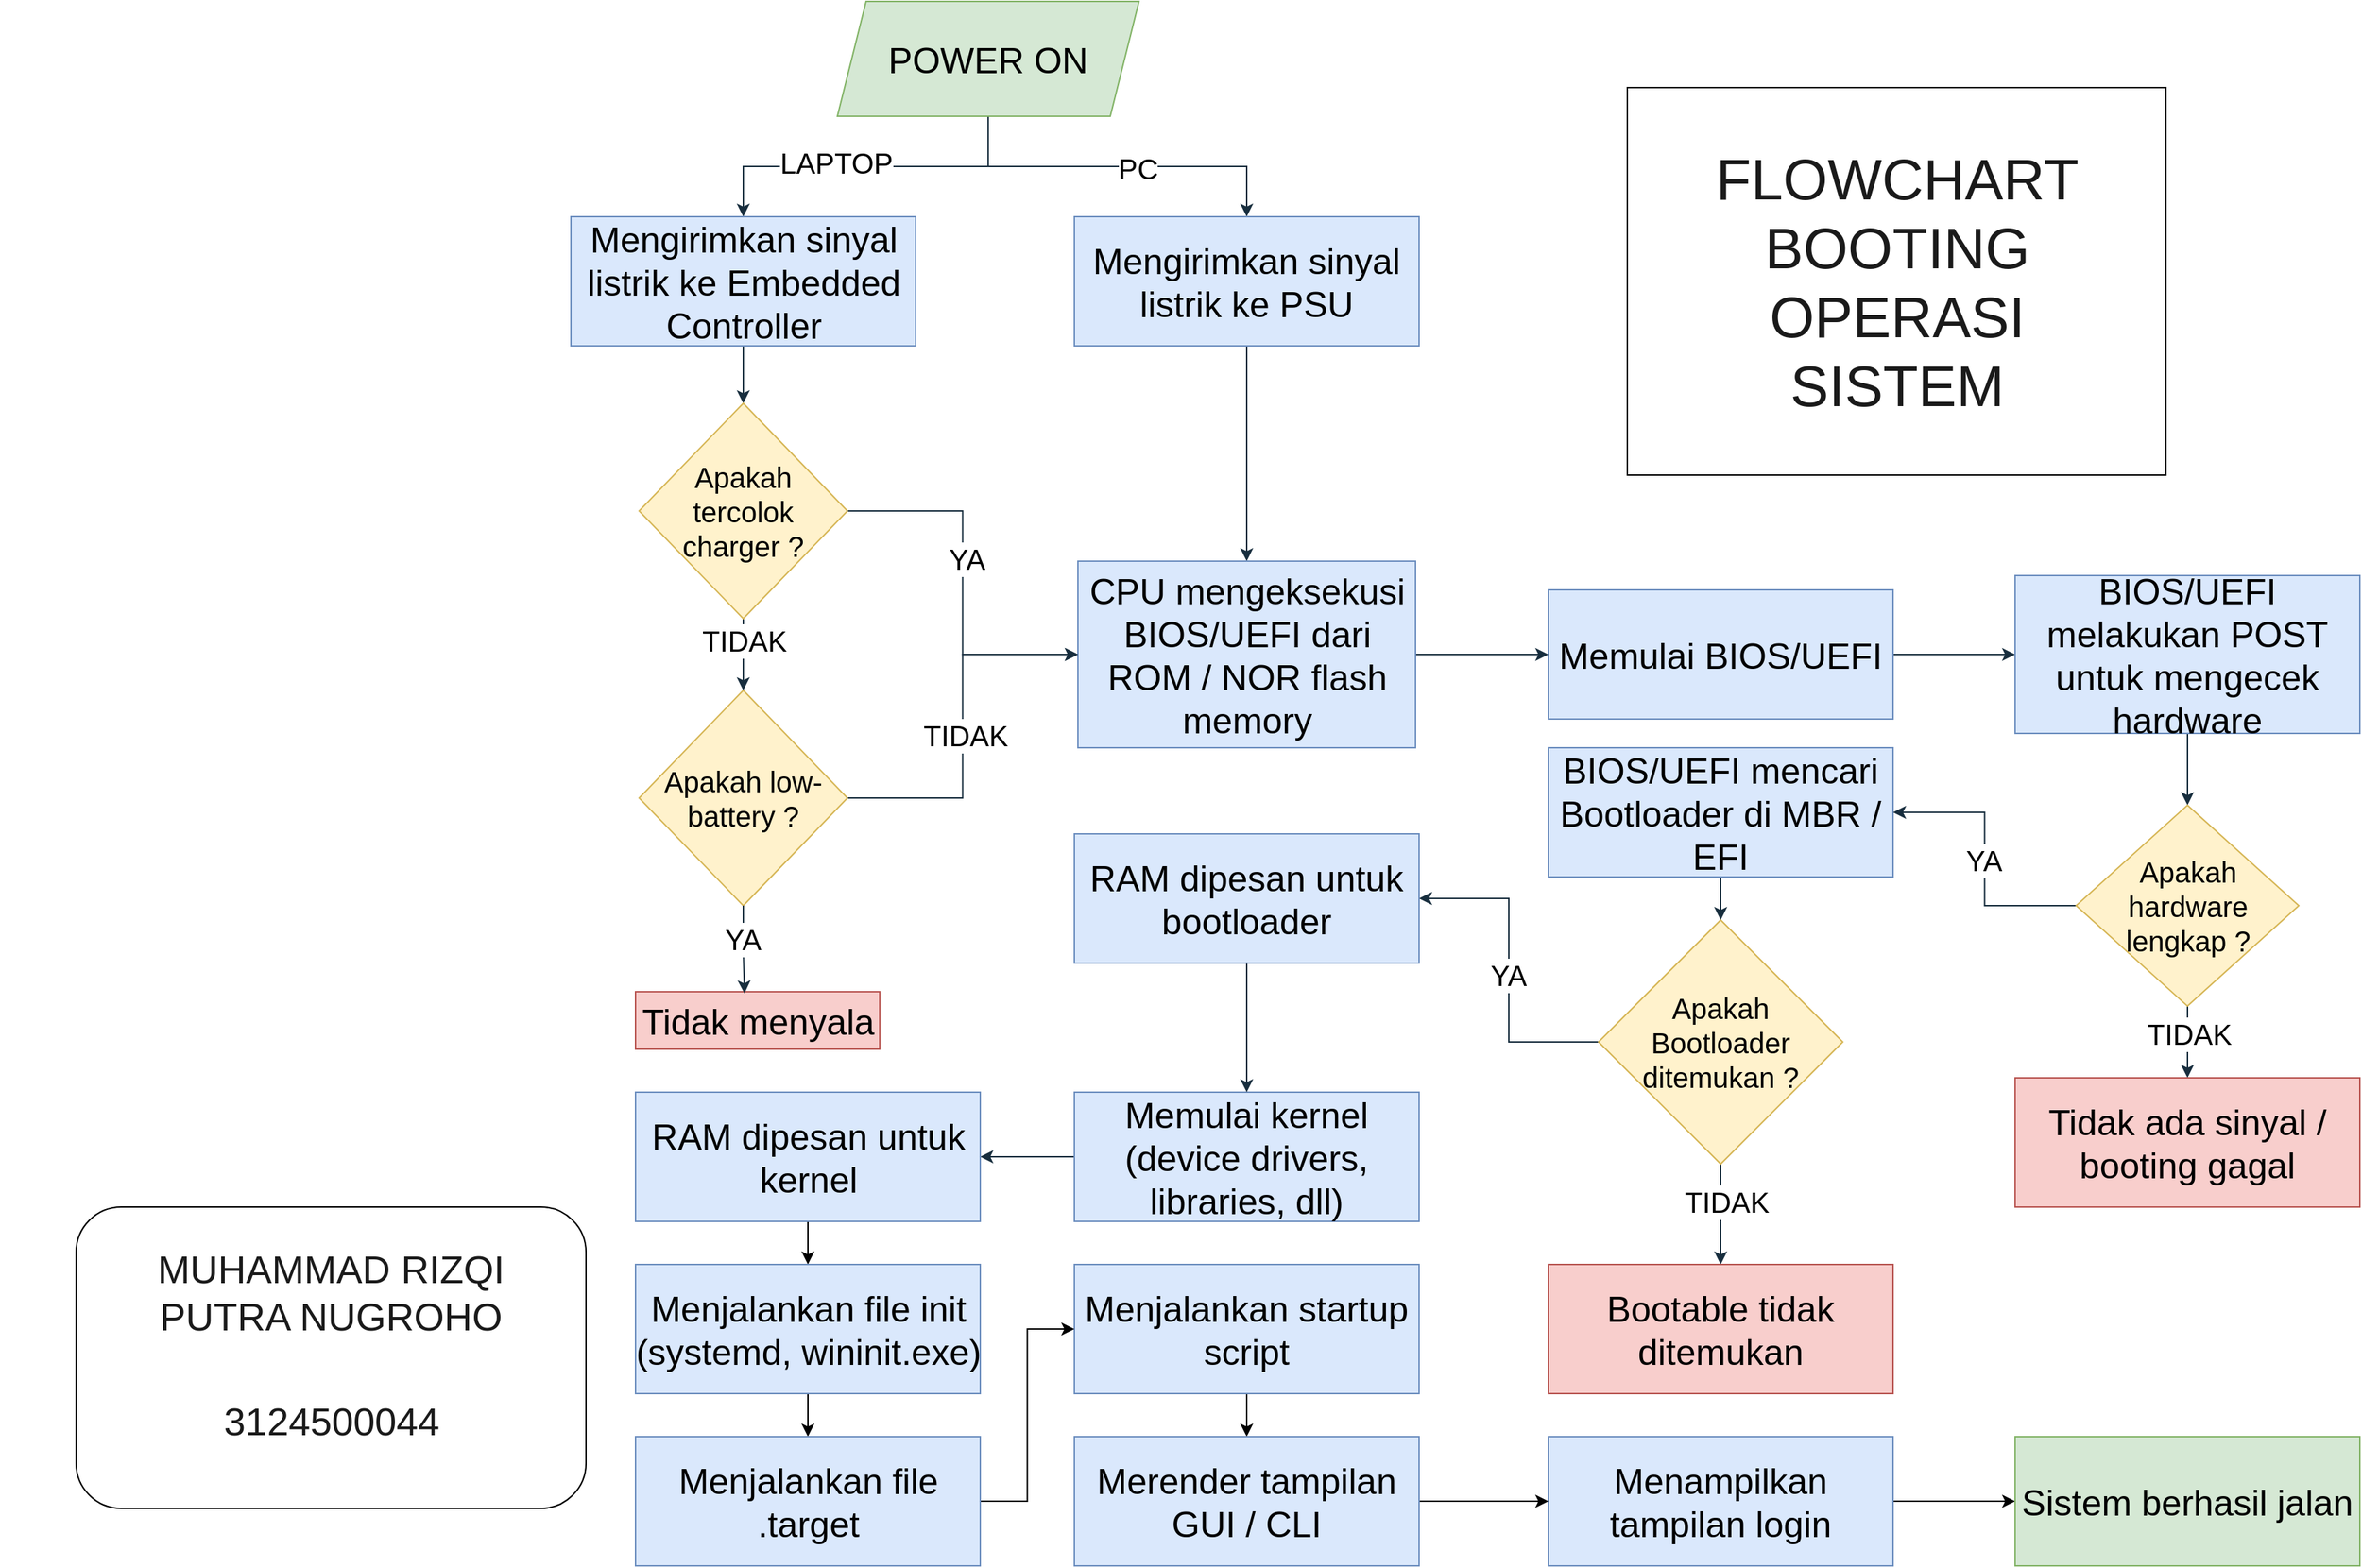 <mxfile version="26.1.1">
  <diagram name="Page-1" id="N1pdN5BbmNV_u-PiVy34">
    <mxGraphModel dx="3190" dy="1575" grid="1" gridSize="10" guides="1" tooltips="1" connect="1" arrows="1" fold="1" page="1" pageScale="1" pageWidth="850" pageHeight="1100" math="0" shadow="0">
      <root>
        <mxCell id="0" />
        <mxCell id="1" parent="0" />
        <mxCell id="v3z0L087ZmJNDmpbPIP_-30" style="edgeStyle=orthogonalEdgeStyle;rounded=0;orthogonalLoop=1;jettySize=auto;html=1;entryX=0.5;entryY=0;entryDx=0;entryDy=0;labelBackgroundColor=none;strokeColor=#182E3E;fontColor=default;" parent="1" source="1Qxrdw9PlqHpXiO5vYCm-1" target="v3z0L087ZmJNDmpbPIP_-27" edge="1">
          <mxGeometry relative="1" as="geometry" />
        </mxCell>
        <mxCell id="_JiFCMWZyBktoaUaTooh-4" value="&lt;font style=&quot;font-size: 20px;&quot;&gt;LAPTOP&lt;/font&gt;" style="edgeLabel;html=1;align=center;verticalAlign=middle;resizable=0;points=[];" parent="v3z0L087ZmJNDmpbPIP_-30" vertex="1" connectable="0">
          <mxGeometry x="0.176" y="-3" relative="1" as="geometry">
            <mxPoint as="offset" />
          </mxGeometry>
        </mxCell>
        <mxCell id="v3z0L087ZmJNDmpbPIP_-31" style="edgeStyle=orthogonalEdgeStyle;rounded=0;orthogonalLoop=1;jettySize=auto;html=1;entryX=0.5;entryY=0;entryDx=0;entryDy=0;labelBackgroundColor=none;strokeColor=#182E3E;fontColor=default;" parent="1" source="1Qxrdw9PlqHpXiO5vYCm-1" target="1Qxrdw9PlqHpXiO5vYCm-14" edge="1">
          <mxGeometry relative="1" as="geometry" />
        </mxCell>
        <mxCell id="_JiFCMWZyBktoaUaTooh-3" value="&lt;font style=&quot;font-size: 20px;&quot;&gt;PC&lt;/font&gt;" style="edgeLabel;html=1;align=center;verticalAlign=middle;resizable=0;points=[];" parent="v3z0L087ZmJNDmpbPIP_-31" vertex="1" connectable="0">
          <mxGeometry x="0.112" y="-1" relative="1" as="geometry">
            <mxPoint as="offset" />
          </mxGeometry>
        </mxCell>
        <mxCell id="1Qxrdw9PlqHpXiO5vYCm-1" value="&lt;font style=&quot;font-size: 25px;&quot;&gt;POWER ON&lt;/font&gt;" style="shape=parallelogram;perimeter=parallelogramPerimeter;whiteSpace=wrap;html=1;fixedSize=1;labelBackgroundColor=none;fillColor=#d5e8d4;strokeColor=#82b366;" parent="1" vertex="1">
          <mxGeometry x="-250" width="210" height="80" as="geometry" />
        </mxCell>
        <mxCell id="v3z0L087ZmJNDmpbPIP_-81" style="edgeStyle=orthogonalEdgeStyle;rounded=0;orthogonalLoop=1;jettySize=auto;html=1;entryX=0;entryY=0.5;entryDx=0;entryDy=0;labelBackgroundColor=none;strokeColor=#182E3E;fontColor=default;" parent="1" source="1Qxrdw9PlqHpXiO5vYCm-2" target="1Qxrdw9PlqHpXiO5vYCm-3" edge="1">
          <mxGeometry relative="1" as="geometry" />
        </mxCell>
        <mxCell id="1Qxrdw9PlqHpXiO5vYCm-2" value="&lt;font style=&quot;font-size: 25px;&quot;&gt;Memulai BIOS/UEFI&lt;/font&gt;" style="rounded=0;whiteSpace=wrap;html=1;labelBackgroundColor=none;fillColor=#dae8fc;strokeColor=#6c8ebf;" parent="1" vertex="1">
          <mxGeometry x="245" y="410" width="240" height="90" as="geometry" />
        </mxCell>
        <mxCell id="v3z0L087ZmJNDmpbPIP_-50" style="edgeStyle=orthogonalEdgeStyle;rounded=0;orthogonalLoop=1;jettySize=auto;html=1;entryX=0.5;entryY=0;entryDx=0;entryDy=0;labelBackgroundColor=none;strokeColor=#182E3E;fontColor=default;" parent="1" source="1Qxrdw9PlqHpXiO5vYCm-3" target="1Qxrdw9PlqHpXiO5vYCm-17" edge="1">
          <mxGeometry relative="1" as="geometry" />
        </mxCell>
        <mxCell id="1Qxrdw9PlqHpXiO5vYCm-3" value="&lt;font style=&quot;font-size: 25px;&quot;&gt;BIOS/UEFI melakukan POST untuk mengecek hardware&lt;/font&gt;" style="rounded=0;whiteSpace=wrap;html=1;labelBackgroundColor=none;fillColor=#dae8fc;strokeColor=#6c8ebf;" parent="1" vertex="1">
          <mxGeometry x="570" y="400" width="240" height="110" as="geometry" />
        </mxCell>
        <mxCell id="v3z0L087ZmJNDmpbPIP_-54" value="" style="edgeStyle=orthogonalEdgeStyle;rounded=0;orthogonalLoop=1;jettySize=auto;html=1;labelBackgroundColor=none;strokeColor=#182E3E;fontColor=default;" parent="1" source="1Qxrdw9PlqHpXiO5vYCm-6" target="1Qxrdw9PlqHpXiO5vYCm-8" edge="1">
          <mxGeometry relative="1" as="geometry" />
        </mxCell>
        <mxCell id="_JiFCMWZyBktoaUaTooh-12" value="&lt;font style=&quot;font-size: 20px;&quot;&gt;TIDAK&lt;/font&gt;" style="edgeLabel;html=1;align=center;verticalAlign=middle;resizable=0;points=[];" parent="v3z0L087ZmJNDmpbPIP_-54" vertex="1" connectable="0">
          <mxGeometry x="-0.278" y="4" relative="1" as="geometry">
            <mxPoint as="offset" />
          </mxGeometry>
        </mxCell>
        <mxCell id="v3z0L087ZmJNDmpbPIP_-85" style="edgeStyle=orthogonalEdgeStyle;rounded=0;orthogonalLoop=1;jettySize=auto;html=1;entryX=1;entryY=0.5;entryDx=0;entryDy=0;labelBackgroundColor=none;strokeColor=#182E3E;fontColor=default;" parent="1" source="1Qxrdw9PlqHpXiO5vYCm-6" target="v3z0L087ZmJNDmpbPIP_-16" edge="1">
          <mxGeometry relative="1" as="geometry" />
        </mxCell>
        <mxCell id="_JiFCMWZyBktoaUaTooh-8" value="&lt;font style=&quot;font-size: 20px;&quot;&gt;YA&lt;/font&gt;" style="edgeLabel;html=1;align=center;verticalAlign=middle;resizable=0;points=[];" parent="v3z0L087ZmJNDmpbPIP_-85" vertex="1" connectable="0">
          <mxGeometry x="-0.02" y="1" relative="1" as="geometry">
            <mxPoint y="1" as="offset" />
          </mxGeometry>
        </mxCell>
        <mxCell id="1Qxrdw9PlqHpXiO5vYCm-6" value="&lt;div&gt;&lt;span style=&quot;background-color: transparent; color: light-dark(rgb(0, 0, 0), rgb(255, 255, 255)); font-size: 20px;&quot;&gt;Apakah Bootloader ditemukan ?&lt;/span&gt;&lt;/div&gt;" style="rhombus;whiteSpace=wrap;html=1;labelBackgroundColor=none;fillColor=#fff2cc;strokeColor=#d6b656;" parent="1" vertex="1">
          <mxGeometry x="280" y="640" width="170" height="170" as="geometry" />
        </mxCell>
        <mxCell id="1Qxrdw9PlqHpXiO5vYCm-8" value="&lt;font style=&quot;font-size: 25px;&quot;&gt;Bootable tidak ditemukan&lt;/font&gt;" style="rounded=0;whiteSpace=wrap;html=1;labelBackgroundColor=none;fillColor=#f8cecc;strokeColor=#b85450;" parent="1" vertex="1">
          <mxGeometry x="245" y="880" width="240" height="90" as="geometry" />
        </mxCell>
        <mxCell id="v3z0L087ZmJNDmpbPIP_-66" style="edgeStyle=orthogonalEdgeStyle;rounded=0;orthogonalLoop=1;jettySize=auto;html=1;entryX=1;entryY=0.5;entryDx=0;entryDy=0;labelBackgroundColor=none;strokeColor=#182E3E;fontColor=default;" parent="1" source="1Qxrdw9PlqHpXiO5vYCm-10" target="1Qxrdw9PlqHpXiO5vYCm-11" edge="1">
          <mxGeometry relative="1" as="geometry" />
        </mxCell>
        <mxCell id="1Qxrdw9PlqHpXiO5vYCm-10" value="&lt;span style=&quot;font-size: 25px;&quot;&gt;Memulai kernel (device drivers, libraries, dll&lt;/span&gt;&lt;span style=&quot;font-size: 25px; background-color: transparent; color: light-dark(rgb(0, 0, 0), rgb(255, 255, 255));&quot;&gt;)&lt;/span&gt;" style="rounded=0;whiteSpace=wrap;html=1;labelBackgroundColor=none;fillColor=#dae8fc;strokeColor=#6c8ebf;" parent="1" vertex="1">
          <mxGeometry x="-85" y="760" width="240" height="90" as="geometry" />
        </mxCell>
        <mxCell id="rPX1eheKt5MXQsnfmJ_U-2" value="" style="edgeStyle=orthogonalEdgeStyle;rounded=0;orthogonalLoop=1;jettySize=auto;html=1;" parent="1" source="1Qxrdw9PlqHpXiO5vYCm-11" target="rPX1eheKt5MXQsnfmJ_U-1" edge="1">
          <mxGeometry relative="1" as="geometry" />
        </mxCell>
        <mxCell id="1Qxrdw9PlqHpXiO5vYCm-11" value="&lt;span style=&quot;font-size: 25px;&quot;&gt;RAM dipesan untuk kernel&lt;/span&gt;" style="rounded=0;whiteSpace=wrap;html=1;labelBackgroundColor=none;fillColor=#dae8fc;strokeColor=#6c8ebf;" parent="1" vertex="1">
          <mxGeometry x="-390.5" y="760" width="240" height="90" as="geometry" />
        </mxCell>
        <mxCell id="v3z0L087ZmJNDmpbPIP_-53" value="" style="edgeStyle=orthogonalEdgeStyle;rounded=0;orthogonalLoop=1;jettySize=auto;html=1;labelBackgroundColor=none;strokeColor=#182E3E;fontColor=default;" parent="1" source="1Qxrdw9PlqHpXiO5vYCm-12" target="1Qxrdw9PlqHpXiO5vYCm-6" edge="1">
          <mxGeometry relative="1" as="geometry" />
        </mxCell>
        <mxCell id="1Qxrdw9PlqHpXiO5vYCm-12" value="&lt;font style=&quot;font-size: 25px;&quot;&gt;BIOS/UEFI mencari Bootloader di MBR / EFI&lt;/font&gt;" style="rounded=0;whiteSpace=wrap;html=1;labelBackgroundColor=none;fillColor=#dae8fc;strokeColor=#6c8ebf;" parent="1" vertex="1">
          <mxGeometry x="245" y="520" width="240" height="90" as="geometry" />
        </mxCell>
        <mxCell id="v3z0L087ZmJNDmpbPIP_-42" style="edgeStyle=orthogonalEdgeStyle;rounded=0;orthogonalLoop=1;jettySize=auto;html=1;entryX=0.5;entryY=0;entryDx=0;entryDy=0;labelBackgroundColor=none;strokeColor=#182E3E;fontColor=default;" parent="1" source="1Qxrdw9PlqHpXiO5vYCm-14" target="1Qxrdw9PlqHpXiO5vYCm-15" edge="1">
          <mxGeometry relative="1" as="geometry" />
        </mxCell>
        <mxCell id="1Qxrdw9PlqHpXiO5vYCm-14" value="&lt;span style=&quot;font-size: 25px;&quot;&gt;Mengirimkan sinyal listrik ke PSU&lt;/span&gt;" style="rounded=0;whiteSpace=wrap;html=1;labelBackgroundColor=none;fillColor=#dae8fc;strokeColor=#6c8ebf;" parent="1" vertex="1">
          <mxGeometry x="-85" y="150" width="240" height="90" as="geometry" />
        </mxCell>
        <mxCell id="v3z0L087ZmJNDmpbPIP_-44" style="edgeStyle=orthogonalEdgeStyle;rounded=0;orthogonalLoop=1;jettySize=auto;html=1;entryX=0;entryY=0.5;entryDx=0;entryDy=0;labelBackgroundColor=none;strokeColor=#182E3E;fontColor=default;" parent="1" source="1Qxrdw9PlqHpXiO5vYCm-15" target="1Qxrdw9PlqHpXiO5vYCm-2" edge="1">
          <mxGeometry relative="1" as="geometry" />
        </mxCell>
        <mxCell id="1Qxrdw9PlqHpXiO5vYCm-15" value="&lt;span style=&quot;font-size: 25px;&quot;&gt;CPU mengeksekusi BIOS/UEFI dari ROM / NOR flash memory&lt;/span&gt;" style="rounded=0;whiteSpace=wrap;html=1;labelBackgroundColor=none;fillColor=#dae8fc;strokeColor=#6c8ebf;" parent="1" vertex="1">
          <mxGeometry x="-82.5" y="390" width="235" height="130" as="geometry" />
        </mxCell>
        <mxCell id="v3z0L087ZmJNDmpbPIP_-51" style="edgeStyle=orthogonalEdgeStyle;rounded=0;orthogonalLoop=1;jettySize=auto;html=1;entryX=0.5;entryY=0;entryDx=0;entryDy=0;labelBackgroundColor=none;strokeColor=#182E3E;fontColor=default;" parent="1" source="1Qxrdw9PlqHpXiO5vYCm-17" target="1Qxrdw9PlqHpXiO5vYCm-18" edge="1">
          <mxGeometry relative="1" as="geometry" />
        </mxCell>
        <mxCell id="_JiFCMWZyBktoaUaTooh-11" value="&lt;font style=&quot;font-size: 20px;&quot;&gt;TIDAK&lt;/font&gt;" style="edgeLabel;html=1;align=center;verticalAlign=middle;resizable=0;points=[];" parent="v3z0L087ZmJNDmpbPIP_-51" vertex="1" connectable="0">
          <mxGeometry x="-0.257" y="1" relative="1" as="geometry">
            <mxPoint as="offset" />
          </mxGeometry>
        </mxCell>
        <mxCell id="v3z0L087ZmJNDmpbPIP_-52" style="edgeStyle=orthogonalEdgeStyle;rounded=0;orthogonalLoop=1;jettySize=auto;html=1;entryX=1;entryY=0.5;entryDx=0;entryDy=0;labelBackgroundColor=none;strokeColor=#182E3E;fontColor=default;" parent="1" source="1Qxrdw9PlqHpXiO5vYCm-17" target="1Qxrdw9PlqHpXiO5vYCm-12" edge="1">
          <mxGeometry relative="1" as="geometry" />
        </mxCell>
        <mxCell id="_JiFCMWZyBktoaUaTooh-9" value="&lt;font style=&quot;font-size: 20px;&quot;&gt;YA&lt;/font&gt;" style="edgeLabel;html=1;align=center;verticalAlign=middle;resizable=0;points=[];" parent="v3z0L087ZmJNDmpbPIP_-52" vertex="1" connectable="0">
          <mxGeometry x="-0.004" y="1" relative="1" as="geometry">
            <mxPoint as="offset" />
          </mxGeometry>
        </mxCell>
        <mxCell id="1Qxrdw9PlqHpXiO5vYCm-17" value="&lt;div&gt;&lt;span style=&quot;background-color: transparent; color: light-dark(rgb(0, 0, 0), rgb(255, 255, 255)); font-size: 20px;&quot;&gt;Apakah hardware lengkap ?&lt;/span&gt;&lt;/div&gt;" style="rhombus;whiteSpace=wrap;html=1;labelBackgroundColor=none;fillColor=#fff2cc;strokeColor=#d6b656;" parent="1" vertex="1">
          <mxGeometry x="612.5" y="560" width="155" height="140" as="geometry" />
        </mxCell>
        <mxCell id="1Qxrdw9PlqHpXiO5vYCm-18" value="&lt;font style=&quot;font-size: 25px;&quot;&gt;Tidak ada sinyal / booting gagal&lt;/font&gt;" style="rounded=0;whiteSpace=wrap;html=1;labelBackgroundColor=none;fillColor=#f8cecc;strokeColor=#b85450;" parent="1" vertex="1">
          <mxGeometry x="570" y="750" width="240" height="90" as="geometry" />
        </mxCell>
        <mxCell id="v3z0L087ZmJNDmpbPIP_-56" value="" style="edgeStyle=orthogonalEdgeStyle;rounded=0;orthogonalLoop=1;jettySize=auto;html=1;labelBackgroundColor=none;strokeColor=#182E3E;fontColor=default;" parent="1" source="v3z0L087ZmJNDmpbPIP_-16" target="1Qxrdw9PlqHpXiO5vYCm-10" edge="1">
          <mxGeometry relative="1" as="geometry" />
        </mxCell>
        <mxCell id="v3z0L087ZmJNDmpbPIP_-16" value="&lt;span style=&quot;font-size: 25px;&quot;&gt;RAM dipesan untuk bootloader&lt;/span&gt;" style="rounded=0;whiteSpace=wrap;html=1;labelBackgroundColor=none;fillColor=#dae8fc;strokeColor=#6c8ebf;" parent="1" vertex="1">
          <mxGeometry x="-85" y="580" width="240" height="90" as="geometry" />
        </mxCell>
        <mxCell id="rPX1eheKt5MXQsnfmJ_U-8" value="" style="edgeStyle=orthogonalEdgeStyle;rounded=0;orthogonalLoop=1;jettySize=auto;html=1;" parent="1" source="v3z0L087ZmJNDmpbPIP_-22" target="v3z0L087ZmJNDmpbPIP_-25" edge="1">
          <mxGeometry relative="1" as="geometry" />
        </mxCell>
        <mxCell id="v3z0L087ZmJNDmpbPIP_-22" value="&lt;span style=&quot;font-size: 25px;&quot;&gt;Menampilkan tampilan login&lt;/span&gt;" style="rounded=0;whiteSpace=wrap;html=1;labelBackgroundColor=none;fillColor=#dae8fc;strokeColor=#6c8ebf;" parent="1" vertex="1">
          <mxGeometry x="245" y="1000" width="240" height="90" as="geometry" />
        </mxCell>
        <mxCell id="v3z0L087ZmJNDmpbPIP_-25" value="&lt;span style=&quot;font-size: 25px;&quot;&gt;Sistem berhasil jalan&lt;/span&gt;" style="rounded=0;whiteSpace=wrap;html=1;labelBackgroundColor=none;fillColor=#d5e8d4;strokeColor=#82b366;" parent="1" vertex="1">
          <mxGeometry x="570" y="1000" width="240" height="90" as="geometry" />
        </mxCell>
        <mxCell id="rPX1eheKt5MXQsnfmJ_U-6" value="" style="edgeStyle=orthogonalEdgeStyle;rounded=0;orthogonalLoop=1;jettySize=auto;html=1;" parent="1" source="v3z0L087ZmJNDmpbPIP_-26" target="v3z0L087ZmJNDmpbPIP_-67" edge="1">
          <mxGeometry relative="1" as="geometry" />
        </mxCell>
        <mxCell id="v3z0L087ZmJNDmpbPIP_-26" value="&lt;span style=&quot;font-size: 25px;&quot;&gt;Menjalankan startup script&lt;/span&gt;" style="rounded=0;whiteSpace=wrap;html=1;labelBackgroundColor=none;fillColor=#dae8fc;strokeColor=#6c8ebf;" parent="1" vertex="1">
          <mxGeometry x="-85" y="880" width="240" height="90" as="geometry" />
        </mxCell>
        <mxCell id="v3z0L087ZmJNDmpbPIP_-41" style="edgeStyle=orthogonalEdgeStyle;rounded=0;orthogonalLoop=1;jettySize=auto;html=1;entryX=0.5;entryY=0;entryDx=0;entryDy=0;labelBackgroundColor=none;strokeColor=#182E3E;fontColor=default;" parent="1" source="v3z0L087ZmJNDmpbPIP_-27" target="v3z0L087ZmJNDmpbPIP_-28" edge="1">
          <mxGeometry relative="1" as="geometry" />
        </mxCell>
        <mxCell id="v3z0L087ZmJNDmpbPIP_-27" value="&lt;span style=&quot;font-size: 25px;&quot;&gt;Mengirimkan sinyal listrik ke&amp;nbsp;Embedded Controller&lt;/span&gt;" style="rounded=0;whiteSpace=wrap;html=1;labelBackgroundColor=none;fillColor=#dae8fc;strokeColor=#6c8ebf;" parent="1" vertex="1">
          <mxGeometry x="-435.5" y="150" width="240" height="90" as="geometry" />
        </mxCell>
        <mxCell id="v3z0L087ZmJNDmpbPIP_-40" style="edgeStyle=orthogonalEdgeStyle;rounded=0;orthogonalLoop=1;jettySize=auto;html=1;entryX=0.5;entryY=0;entryDx=0;entryDy=0;labelBackgroundColor=none;strokeColor=#182E3E;fontColor=default;" parent="1" source="v3z0L087ZmJNDmpbPIP_-28" target="v3z0L087ZmJNDmpbPIP_-29" edge="1">
          <mxGeometry relative="1" as="geometry" />
        </mxCell>
        <mxCell id="_JiFCMWZyBktoaUaTooh-1" value="&lt;font style=&quot;font-size: 20px;&quot;&gt;TIDAK&lt;/font&gt;" style="edgeLabel;html=1;align=center;verticalAlign=middle;resizable=0;points=[];" parent="v3z0L087ZmJNDmpbPIP_-40" vertex="1" connectable="0">
          <mxGeometry x="-0.417" relative="1" as="geometry">
            <mxPoint as="offset" />
          </mxGeometry>
        </mxCell>
        <mxCell id="v3z0L087ZmJNDmpbPIP_-61" value="" style="edgeStyle=orthogonalEdgeStyle;rounded=0;orthogonalLoop=1;jettySize=auto;html=1;labelBackgroundColor=none;strokeColor=#182E3E;fontColor=default;" parent="1" source="v3z0L087ZmJNDmpbPIP_-28" target="1Qxrdw9PlqHpXiO5vYCm-15" edge="1">
          <mxGeometry relative="1" as="geometry" />
        </mxCell>
        <mxCell id="_JiFCMWZyBktoaUaTooh-5" value="&lt;font style=&quot;font-size: 20px;&quot;&gt;YA&lt;/font&gt;" style="edgeLabel;html=1;align=center;verticalAlign=middle;resizable=0;points=[];" parent="v3z0L087ZmJNDmpbPIP_-61" vertex="1" connectable="0">
          <mxGeometry x="-0.134" y="2" relative="1" as="geometry">
            <mxPoint as="offset" />
          </mxGeometry>
        </mxCell>
        <mxCell id="v3z0L087ZmJNDmpbPIP_-28" value="&lt;div&gt;&lt;span style=&quot;background-color: transparent; color: light-dark(rgb(0, 0, 0), rgb(255, 255, 255)); font-size: 20px;&quot;&gt;Apakah tercolok charger ?&lt;/span&gt;&lt;/div&gt;" style="rhombus;whiteSpace=wrap;html=1;labelBackgroundColor=none;fillColor=#fff2cc;strokeColor=#d6b656;" parent="1" vertex="1">
          <mxGeometry x="-388" y="280" width="145" height="150" as="geometry" />
        </mxCell>
        <mxCell id="v3z0L087ZmJNDmpbPIP_-38" style="edgeStyle=orthogonalEdgeStyle;rounded=0;orthogonalLoop=1;jettySize=auto;html=1;entryX=0;entryY=0.5;entryDx=0;entryDy=0;labelBackgroundColor=none;strokeColor=#182E3E;fontColor=default;" parent="1" source="v3z0L087ZmJNDmpbPIP_-29" target="1Qxrdw9PlqHpXiO5vYCm-15" edge="1">
          <mxGeometry relative="1" as="geometry" />
        </mxCell>
        <mxCell id="_JiFCMWZyBktoaUaTooh-6" value="&lt;font style=&quot;font-size: 20px;&quot;&gt;TIDAK&lt;/font&gt;" style="edgeLabel;html=1;align=center;verticalAlign=middle;resizable=0;points=[];" parent="v3z0L087ZmJNDmpbPIP_-38" vertex="1" connectable="0">
          <mxGeometry x="-0.042" y="-1" relative="1" as="geometry">
            <mxPoint as="offset" />
          </mxGeometry>
        </mxCell>
        <mxCell id="v3z0L087ZmJNDmpbPIP_-29" value="&lt;div&gt;&lt;span style=&quot;background-color: transparent; color: light-dark(rgb(0, 0, 0), rgb(255, 255, 255)); font-size: 20px;&quot;&gt;Apakah low-battery ?&lt;/span&gt;&lt;/div&gt;" style="rhombus;whiteSpace=wrap;html=1;labelBackgroundColor=none;fillColor=#fff2cc;strokeColor=#d6b656;" parent="1" vertex="1">
          <mxGeometry x="-388" y="480" width="145" height="150" as="geometry" />
        </mxCell>
        <mxCell id="rPX1eheKt5MXQsnfmJ_U-7" value="" style="edgeStyle=orthogonalEdgeStyle;rounded=0;orthogonalLoop=1;jettySize=auto;html=1;" parent="1" source="v3z0L087ZmJNDmpbPIP_-67" target="v3z0L087ZmJNDmpbPIP_-22" edge="1">
          <mxGeometry relative="1" as="geometry" />
        </mxCell>
        <mxCell id="v3z0L087ZmJNDmpbPIP_-67" value="&lt;span style=&quot;font-size: 25px;&quot;&gt;Merender tampilan GUI / CLI&lt;/span&gt;" style="rounded=0;whiteSpace=wrap;html=1;labelBackgroundColor=none;fillColor=#dae8fc;strokeColor=#6c8ebf;" parent="1" vertex="1">
          <mxGeometry x="-85" y="1000" width="240" height="90" as="geometry" />
        </mxCell>
        <mxCell id="v3z0L087ZmJNDmpbPIP_-78" value="&lt;span style=&quot;font-size: 25px;&quot;&gt;Tidak menyala&lt;/span&gt;" style="rounded=0;whiteSpace=wrap;html=1;labelBackgroundColor=none;fillColor=#f8cecc;strokeColor=#b85450;" parent="1" vertex="1">
          <mxGeometry x="-390.5" y="690" width="170" height="40" as="geometry" />
        </mxCell>
        <mxCell id="v3z0L087ZmJNDmpbPIP_-79" style="edgeStyle=orthogonalEdgeStyle;rounded=0;orthogonalLoop=1;jettySize=auto;html=1;entryX=0.446;entryY=0.029;entryDx=0;entryDy=0;entryPerimeter=0;labelBackgroundColor=none;strokeColor=#182E3E;fontColor=default;" parent="1" source="v3z0L087ZmJNDmpbPIP_-29" target="v3z0L087ZmJNDmpbPIP_-78" edge="1">
          <mxGeometry relative="1" as="geometry" />
        </mxCell>
        <mxCell id="_JiFCMWZyBktoaUaTooh-7" value="&lt;font style=&quot;font-size: 20px;&quot;&gt;YA&lt;/font&gt;" style="edgeLabel;html=1;align=center;verticalAlign=middle;resizable=0;points=[];" parent="v3z0L087ZmJNDmpbPIP_-79" vertex="1" connectable="0">
          <mxGeometry x="-0.262" y="-1" relative="1" as="geometry">
            <mxPoint as="offset" />
          </mxGeometry>
        </mxCell>
        <mxCell id="rPX1eheKt5MXQsnfmJ_U-4" value="" style="edgeStyle=orthogonalEdgeStyle;rounded=0;orthogonalLoop=1;jettySize=auto;html=1;" parent="1" source="rPX1eheKt5MXQsnfmJ_U-1" target="rPX1eheKt5MXQsnfmJ_U-3" edge="1">
          <mxGeometry relative="1" as="geometry" />
        </mxCell>
        <mxCell id="rPX1eheKt5MXQsnfmJ_U-1" value="&lt;span style=&quot;font-size: 25px;&quot;&gt;Menjalankan file init (systemd,&amp;nbsp;wininit.exe)&lt;/span&gt;" style="rounded=0;whiteSpace=wrap;html=1;labelBackgroundColor=none;fillColor=#dae8fc;strokeColor=#6c8ebf;" parent="1" vertex="1">
          <mxGeometry x="-390.5" y="880" width="240" height="90" as="geometry" />
        </mxCell>
        <mxCell id="rPX1eheKt5MXQsnfmJ_U-5" style="edgeStyle=orthogonalEdgeStyle;rounded=0;orthogonalLoop=1;jettySize=auto;html=1;entryX=0;entryY=0.5;entryDx=0;entryDy=0;" parent="1" source="rPX1eheKt5MXQsnfmJ_U-3" target="v3z0L087ZmJNDmpbPIP_-26" edge="1">
          <mxGeometry relative="1" as="geometry" />
        </mxCell>
        <mxCell id="rPX1eheKt5MXQsnfmJ_U-3" value="&lt;span style=&quot;font-size: 25px;&quot;&gt;Menjalankan file .target&lt;/span&gt;" style="rounded=0;whiteSpace=wrap;html=1;labelBackgroundColor=none;fillColor=#dae8fc;strokeColor=#6c8ebf;" parent="1" vertex="1">
          <mxGeometry x="-390.5" y="1000" width="240" height="90" as="geometry" />
        </mxCell>
        <mxCell id="88nF8CJbFSKJ1RrNPsAi-1" value="" style="rounded=0;whiteSpace=wrap;html=1;" vertex="1" parent="1">
          <mxGeometry x="300" y="60" width="375" height="270" as="geometry" />
        </mxCell>
        <mxCell id="88nF8CJbFSKJ1RrNPsAi-2" value="&lt;font&gt;FLOWCHART BOOTING OPERASI SISTEM&lt;/font&gt;" style="text;strokeColor=none;align=center;fillColor=none;html=1;verticalAlign=middle;whiteSpace=wrap;rounded=0;fontColor=#1A1A1A;fontSize=40;" vertex="1" parent="1">
          <mxGeometry x="323.75" y="117.5" width="327.5" height="155" as="geometry" />
        </mxCell>
        <mxCell id="88nF8CJbFSKJ1RrNPsAi-3" value="" style="rounded=1;whiteSpace=wrap;html=1;" vertex="1" parent="1">
          <mxGeometry x="-780" y="840" width="355" height="210" as="geometry" />
        </mxCell>
        <mxCell id="88nF8CJbFSKJ1RrNPsAi-4" value="&lt;font&gt;MUHAMMAD RIZQI PUTRA NUGROHO&lt;/font&gt;" style="text;strokeColor=none;align=center;fillColor=none;html=1;verticalAlign=middle;whiteSpace=wrap;rounded=0;fontColor=#1A1A1A;fontSize=27;" vertex="1" parent="1">
          <mxGeometry x="-763.75" y="870" width="322.5" height="60" as="geometry" />
        </mxCell>
        <mxCell id="88nF8CJbFSKJ1RrNPsAi-5" value="&lt;font&gt;3124500044&lt;/font&gt;" style="text;strokeColor=none;align=center;fillColor=none;html=1;verticalAlign=middle;whiteSpace=wrap;rounded=0;fontColor=#1A1A1A;fontSize=27;" vertex="1" parent="1">
          <mxGeometry x="-832.5" y="960" width="460" height="60" as="geometry" />
        </mxCell>
      </root>
    </mxGraphModel>
  </diagram>
</mxfile>

